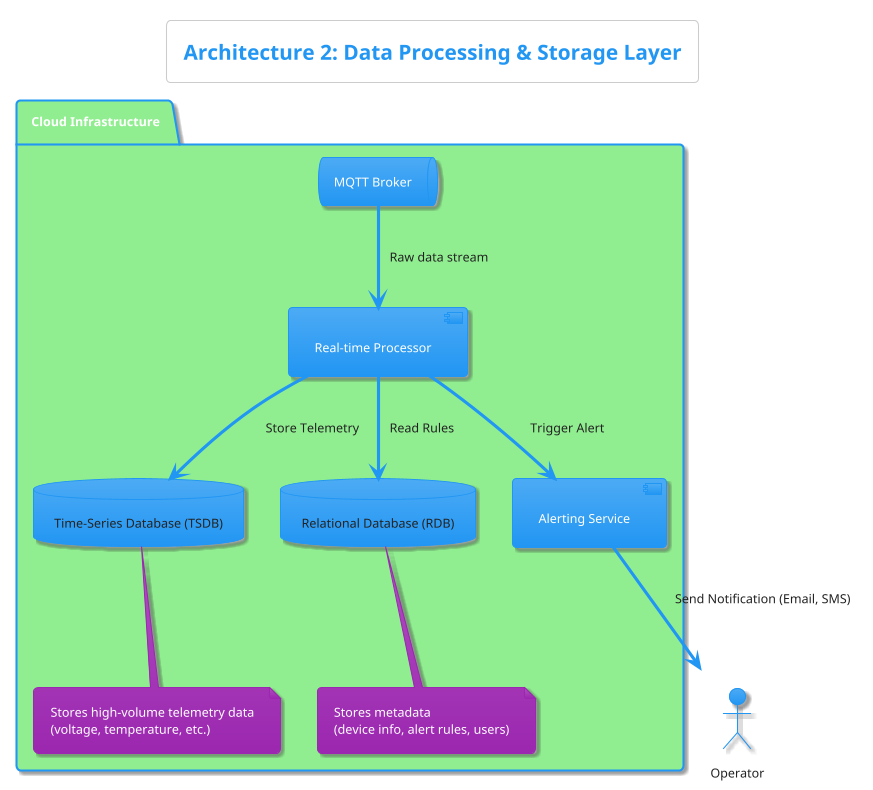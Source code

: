 @startuml
!theme materia
title Architecture 2: Data Processing & Storage Layer

!include <tupadr3/font-awesome-5/user_tie>

package "Cloud Infrastructure" #LightGreen {
    queue "MQTT Broker" as Broker

    component "Real-time Processor" as Processor

    database "Time-Series Database (TSDB)" as TSDB
    note bottom: Stores high-volume telemetry data\n(voltage, temperature, etc.)

    database "Relational Database (RDB)" as RDB
    note bottom: Stores metadata\n(device info, alert rules, users)

    component "Alerting Service" as Alerter
}

actor "Operator" as Operator <<$fa5_user_tie>>

Broker --> Processor : Raw data stream
Processor --> TSDB : Store Telemetry
Processor --> RDB : Read Rules
Processor --> Alerter : Trigger Alert
Alerter --> Operator : Send Notification (Email, SMS)

@enduml